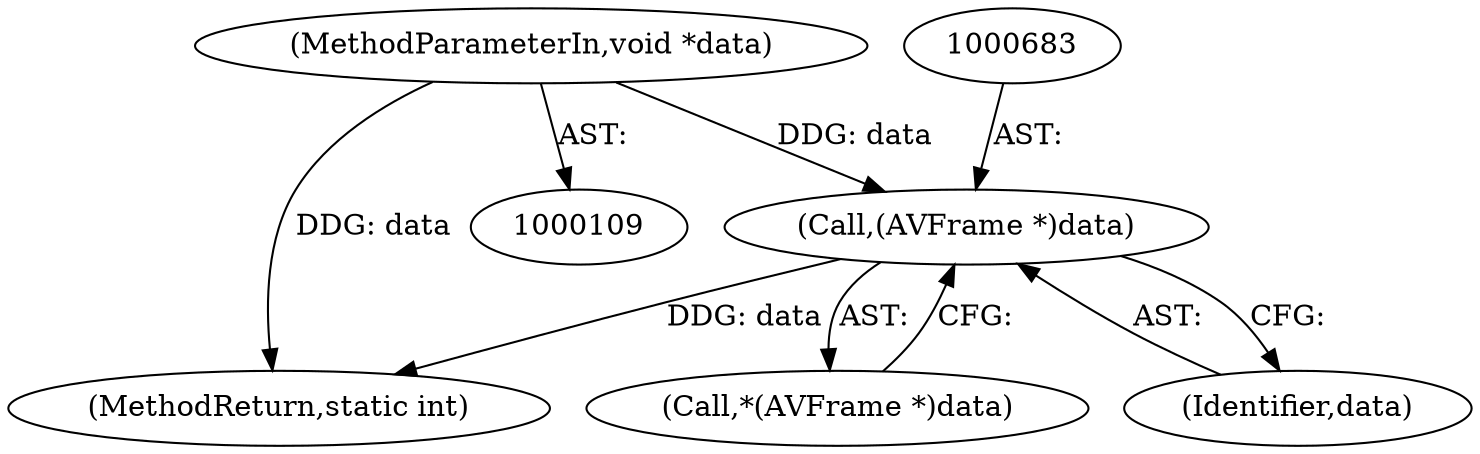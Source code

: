 digraph "0_libav_ce7aee9b733134649a6ce2fa743e51733f33e67e@pointer" {
"1000682" [label="(Call,(AVFrame *)data)"];
"1000111" [label="(MethodParameterIn,void *data)"];
"1000684" [label="(Identifier,data)"];
"1000682" [label="(Call,(AVFrame *)data)"];
"1000111" [label="(MethodParameterIn,void *data)"];
"1000681" [label="(Call,*(AVFrame *)data)"];
"1000690" [label="(MethodReturn,static int)"];
"1000682" -> "1000681"  [label="AST: "];
"1000682" -> "1000684"  [label="CFG: "];
"1000683" -> "1000682"  [label="AST: "];
"1000684" -> "1000682"  [label="AST: "];
"1000681" -> "1000682"  [label="CFG: "];
"1000682" -> "1000690"  [label="DDG: data"];
"1000111" -> "1000682"  [label="DDG: data"];
"1000111" -> "1000109"  [label="AST: "];
"1000111" -> "1000690"  [label="DDG: data"];
}
